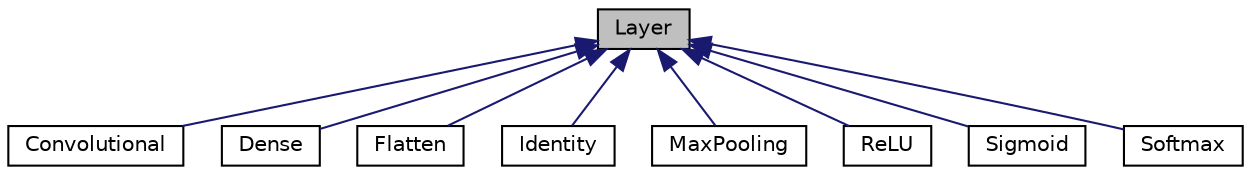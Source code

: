 digraph "Layer"
{
  edge [fontname="Helvetica",fontsize="10",labelfontname="Helvetica",labelfontsize="10"];
  node [fontname="Helvetica",fontsize="10",shape=record];
  Node0 [label="Layer",height=0.2,width=0.4,color="black", fillcolor="grey75", style="filled", fontcolor="black"];
  Node0 -> Node1 [dir="back",color="midnightblue",fontsize="10",style="solid",fontname="Helvetica"];
  Node1 [label="Convolutional",height=0.2,width=0.4,color="black", fillcolor="white", style="filled",URL="$class_convolutional.html",tooltip="Class of convolutional layer. "];
  Node0 -> Node2 [dir="back",color="midnightblue",fontsize="10",style="solid",fontname="Helvetica"];
  Node2 [label="Dense",height=0.2,width=0.4,color="black", fillcolor="white", style="filled",URL="$class_dense.html",tooltip="Class of dense layer. "];
  Node0 -> Node3 [dir="back",color="midnightblue",fontsize="10",style="solid",fontname="Helvetica"];
  Node3 [label="Flatten",height=0.2,width=0.4,color="black", fillcolor="white", style="filled",URL="$class_flatten.html",tooltip="The class of dense layer. "];
  Node0 -> Node4 [dir="back",color="midnightblue",fontsize="10",style="solid",fontname="Helvetica"];
  Node4 [label="Identity",height=0.2,width=0.4,color="black", fillcolor="white", style="filled",URL="$class_identity.html",tooltip="identity activation function "];
  Node0 -> Node5 [dir="back",color="midnightblue",fontsize="10",style="solid",fontname="Helvetica"];
  Node5 [label="MaxPooling",height=0.2,width=0.4,color="black", fillcolor="white", style="filled",URL="$class_max_pooling.html",tooltip="Class of maxpooling class. "];
  Node0 -> Node6 [dir="back",color="midnightblue",fontsize="10",style="solid",fontname="Helvetica"];
  Node6 [label="ReLU",height=0.2,width=0.4,color="black", fillcolor="white", style="filled",URL="$class_re_l_u.html",tooltip="Activation function of ReLU. "];
  Node0 -> Node7 [dir="back",color="midnightblue",fontsize="10",style="solid",fontname="Helvetica"];
  Node7 [label="Sigmoid",height=0.2,width=0.4,color="black", fillcolor="white", style="filled",URL="$class_sigmoid.html",tooltip="Class of Sigmoid activation function. "];
  Node0 -> Node8 [dir="back",color="midnightblue",fontsize="10",style="solid",fontname="Helvetica"];
  Node8 [label="Softmax",height=0.2,width=0.4,color="black", fillcolor="white", style="filled",URL="$class_softmax.html",tooltip="Class of Softmax activation function. "];
}
